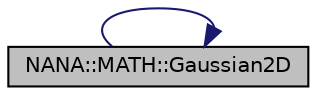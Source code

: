 digraph "NANA::MATH::Gaussian2D"
{
 // LATEX_PDF_SIZE
  edge [fontname="Helvetica",fontsize="10",labelfontname="Helvetica",labelfontsize="10"];
  node [fontname="Helvetica",fontsize="10",shape=record];
  rankdir="LR";
  Node1 [label="NANA::MATH::Gaussian2D",height=0.2,width=0.4,color="black", fillcolor="grey75", style="filled", fontcolor="black",tooltip="二维高斯变换"];
  Node1 -> Node1 [color="midnightblue",fontsize="10",style="solid",fontname="Helvetica"];
}

